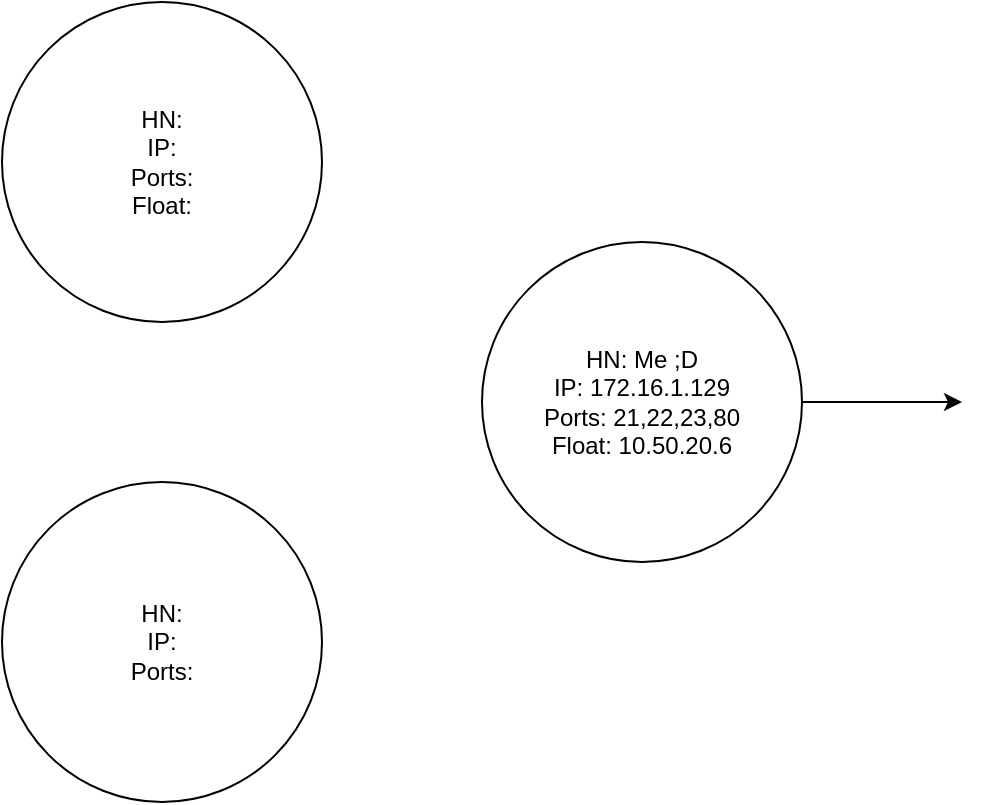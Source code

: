 <mxfile version="24.8.6">
  <diagram name="Page-1" id="DyOmVvZxJugnKIRD2Ew2">
    <mxGraphModel dx="2452" dy="795" grid="1" gridSize="10" guides="1" tooltips="1" connect="1" arrows="1" fold="1" page="1" pageScale="1" pageWidth="850" pageHeight="1100" math="0" shadow="0">
      <root>
        <mxCell id="0" />
        <mxCell id="1" parent="0" />
        <mxCell id="EGFOrscYvpI5MOXuME6B-2" value="&lt;div&gt;HN: &lt;br&gt;&lt;/div&gt;&lt;div&gt;IP: &lt;br&gt;&lt;/div&gt;&lt;div&gt;Ports: &lt;br&gt;&lt;/div&gt;&lt;div&gt;Float: &lt;br&gt;&lt;/div&gt;" style="ellipse;whiteSpace=wrap;html=1;" vertex="1" parent="1">
          <mxGeometry x="-200" y="80" width="160" height="160" as="geometry" />
        </mxCell>
        <mxCell id="EGFOrscYvpI5MOXuME6B-4" value="&lt;div&gt;HN: &lt;br&gt;&lt;/div&gt;&lt;div&gt;IP: &lt;br&gt;&lt;/div&gt;&lt;div&gt;Ports: &lt;br&gt;&lt;/div&gt;" style="ellipse;whiteSpace=wrap;html=1;" vertex="1" parent="1">
          <mxGeometry x="-200" y="320" width="160" height="160" as="geometry" />
        </mxCell>
        <mxCell id="EGFOrscYvpI5MOXuME6B-5" value="&lt;div&gt;HN: Me ;D&lt;br&gt;&lt;/div&gt;&lt;div&gt;IP: 172.16.1.129&lt;br&gt;&lt;/div&gt;&lt;div&gt;Ports: 21,22,23,80&lt;br&gt;&lt;/div&gt;&lt;div&gt;Float: 10.50.20.6&lt;br&gt;&lt;/div&gt;" style="ellipse;whiteSpace=wrap;html=1;" vertex="1" parent="1">
          <mxGeometry x="40" y="200" width="160" height="160" as="geometry" />
        </mxCell>
        <mxCell id="EGFOrscYvpI5MOXuME6B-6" value="" style="endArrow=classic;html=1;rounded=0;exitX=1;exitY=0.5;exitDx=0;exitDy=0;" edge="1" parent="1" source="EGFOrscYvpI5MOXuME6B-5">
          <mxGeometry width="50" height="50" relative="1" as="geometry">
            <mxPoint x="280" y="270" as="sourcePoint" />
            <mxPoint x="280" y="280" as="targetPoint" />
          </mxGeometry>
        </mxCell>
      </root>
    </mxGraphModel>
  </diagram>
</mxfile>
